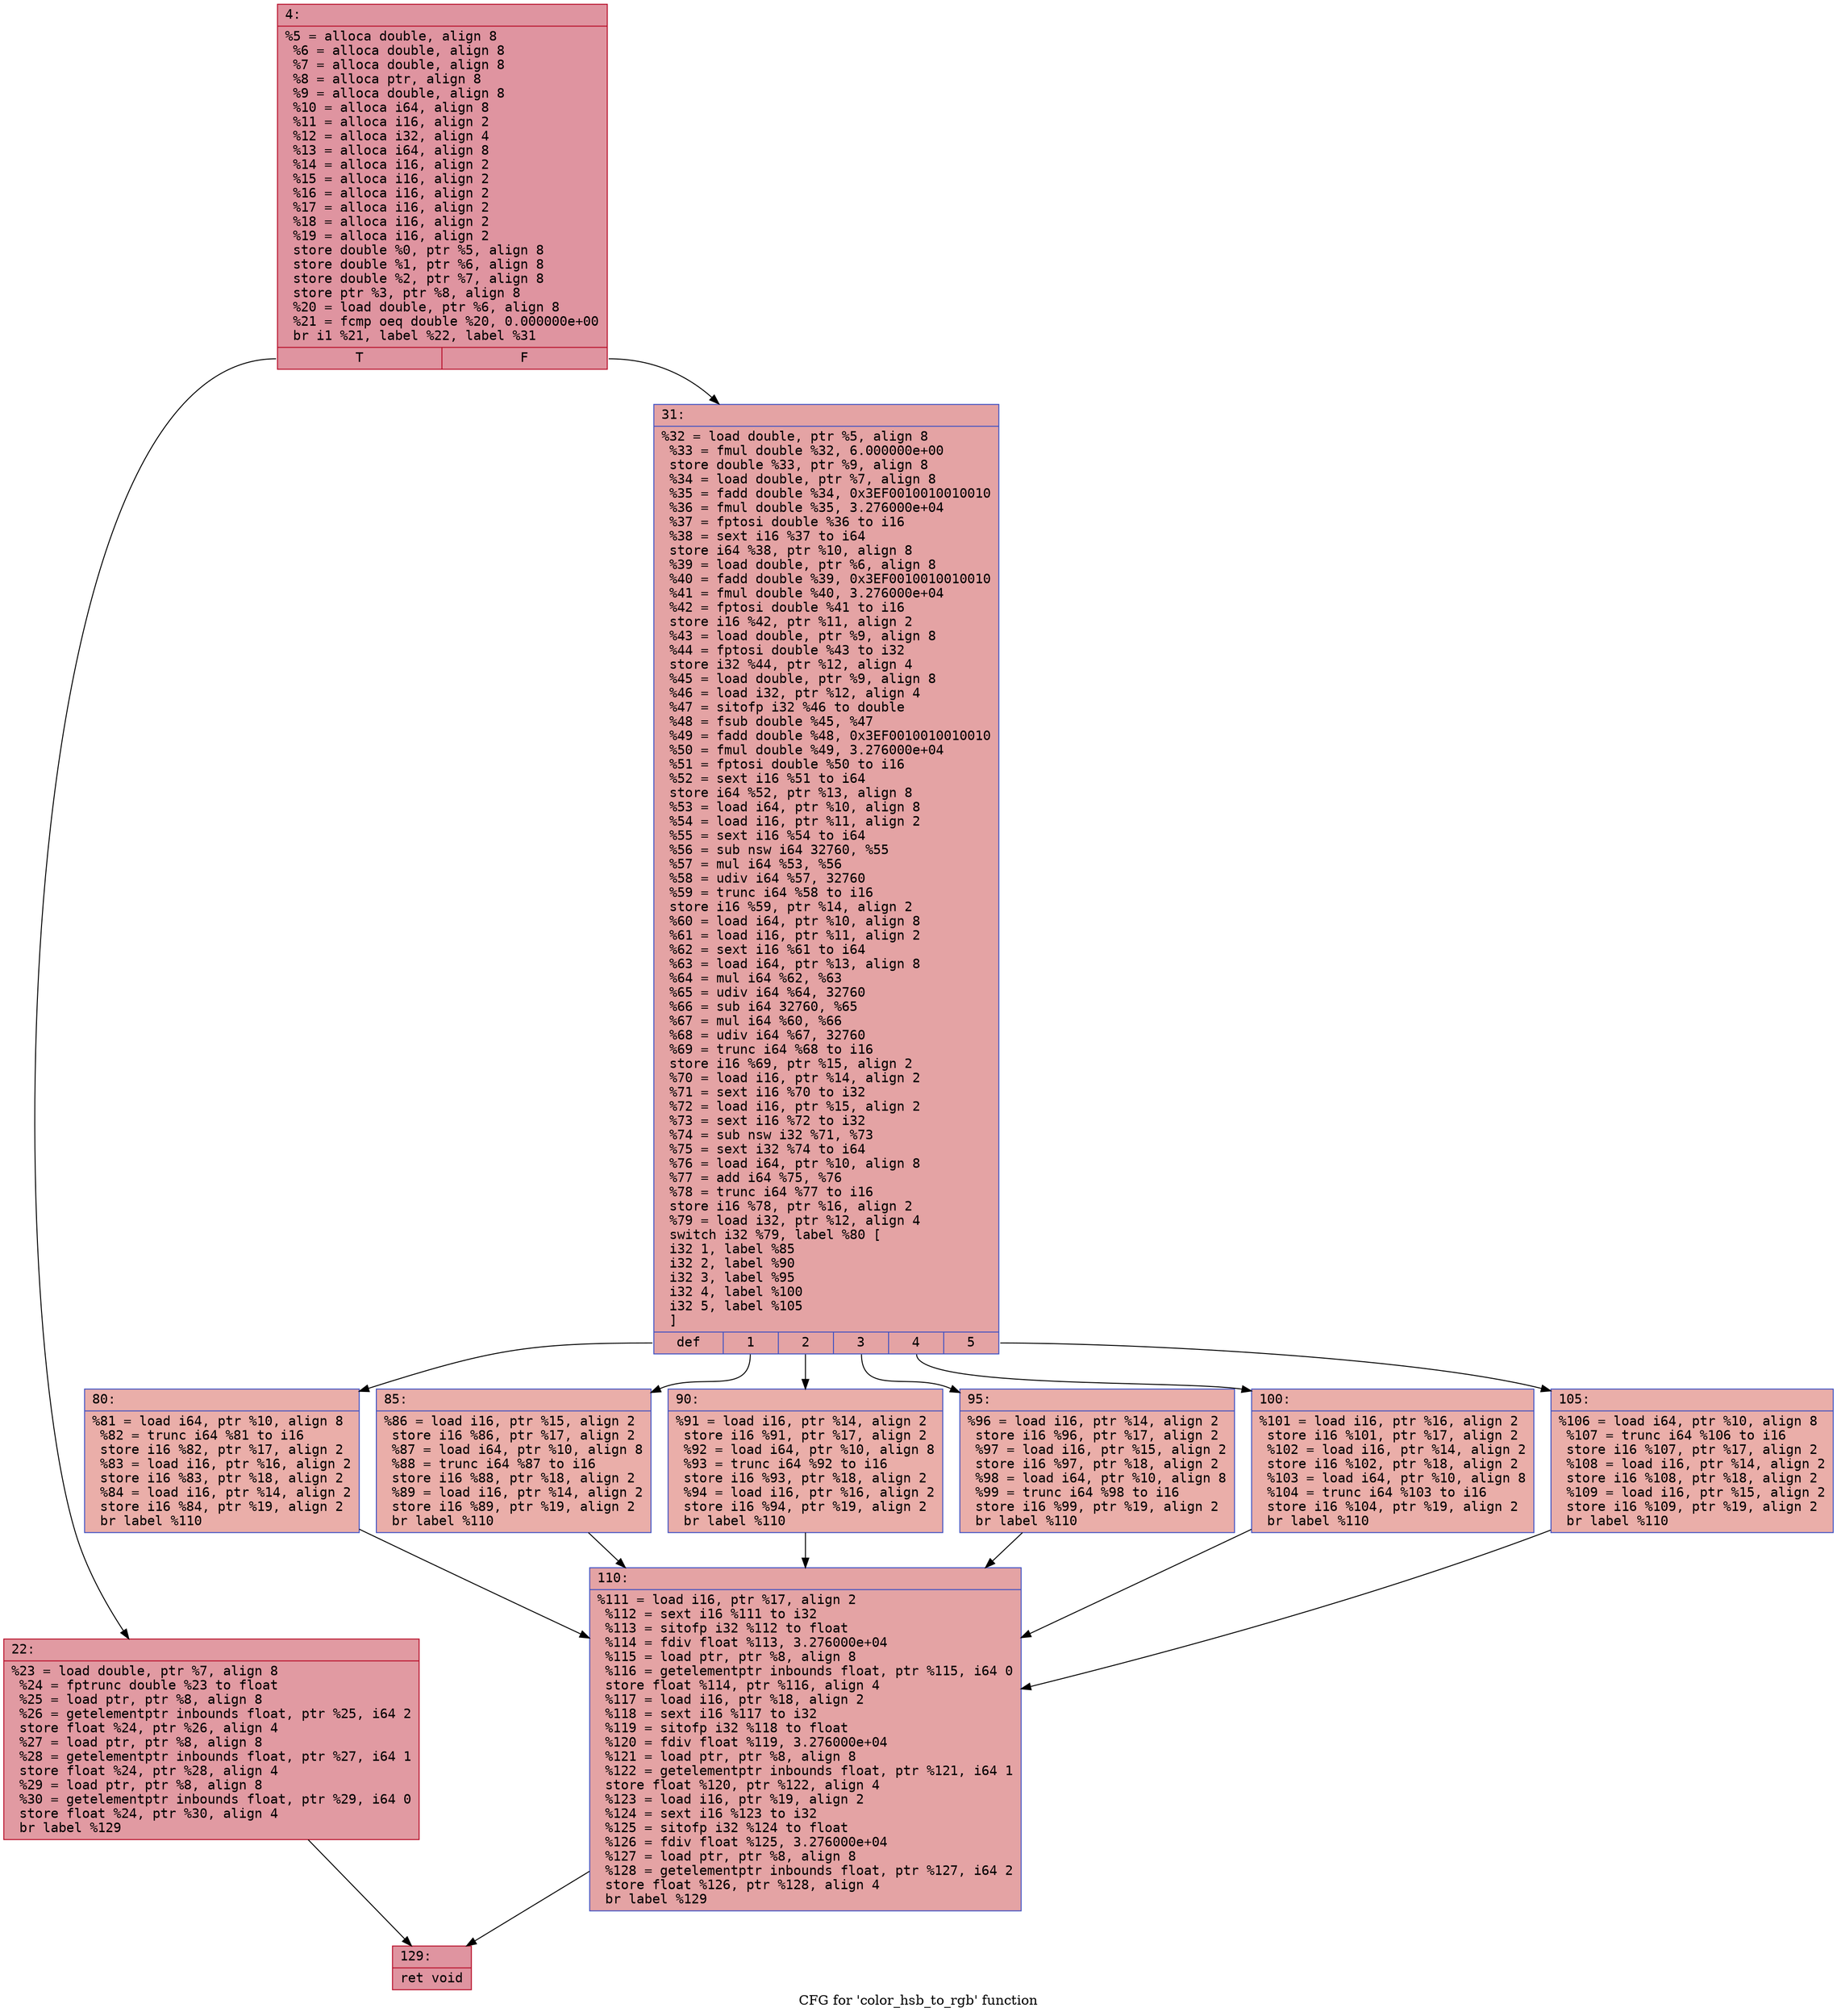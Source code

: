 digraph "CFG for 'color_hsb_to_rgb' function" {
	label="CFG for 'color_hsb_to_rgb' function";

	Node0x600000332580 [shape=record,color="#b70d28ff", style=filled, fillcolor="#b70d2870" fontname="Courier",label="{4:\l|  %5 = alloca double, align 8\l  %6 = alloca double, align 8\l  %7 = alloca double, align 8\l  %8 = alloca ptr, align 8\l  %9 = alloca double, align 8\l  %10 = alloca i64, align 8\l  %11 = alloca i16, align 2\l  %12 = alloca i32, align 4\l  %13 = alloca i64, align 8\l  %14 = alloca i16, align 2\l  %15 = alloca i16, align 2\l  %16 = alloca i16, align 2\l  %17 = alloca i16, align 2\l  %18 = alloca i16, align 2\l  %19 = alloca i16, align 2\l  store double %0, ptr %5, align 8\l  store double %1, ptr %6, align 8\l  store double %2, ptr %7, align 8\l  store ptr %3, ptr %8, align 8\l  %20 = load double, ptr %6, align 8\l  %21 = fcmp oeq double %20, 0.000000e+00\l  br i1 %21, label %22, label %31\l|{<s0>T|<s1>F}}"];
	Node0x600000332580:s0 -> Node0x600000332760[tooltip="4 -> 22\nProbability 62.50%" ];
	Node0x600000332580:s1 -> Node0x6000003327b0[tooltip="4 -> 31\nProbability 37.50%" ];
	Node0x600000332760 [shape=record,color="#b70d28ff", style=filled, fillcolor="#bb1b2c70" fontname="Courier",label="{22:\l|  %23 = load double, ptr %7, align 8\l  %24 = fptrunc double %23 to float\l  %25 = load ptr, ptr %8, align 8\l  %26 = getelementptr inbounds float, ptr %25, i64 2\l  store float %24, ptr %26, align 4\l  %27 = load ptr, ptr %8, align 8\l  %28 = getelementptr inbounds float, ptr %27, i64 1\l  store float %24, ptr %28, align 4\l  %29 = load ptr, ptr %8, align 8\l  %30 = getelementptr inbounds float, ptr %29, i64 0\l  store float %24, ptr %30, align 4\l  br label %129\l}"];
	Node0x600000332760 -> Node0x600000332a30[tooltip="22 -> 129\nProbability 100.00%" ];
	Node0x6000003327b0 [shape=record,color="#3d50c3ff", style=filled, fillcolor="#c32e3170" fontname="Courier",label="{31:\l|  %32 = load double, ptr %5, align 8\l  %33 = fmul double %32, 6.000000e+00\l  store double %33, ptr %9, align 8\l  %34 = load double, ptr %7, align 8\l  %35 = fadd double %34, 0x3EF0010010010010\l  %36 = fmul double %35, 3.276000e+04\l  %37 = fptosi double %36 to i16\l  %38 = sext i16 %37 to i64\l  store i64 %38, ptr %10, align 8\l  %39 = load double, ptr %6, align 8\l  %40 = fadd double %39, 0x3EF0010010010010\l  %41 = fmul double %40, 3.276000e+04\l  %42 = fptosi double %41 to i16\l  store i16 %42, ptr %11, align 2\l  %43 = load double, ptr %9, align 8\l  %44 = fptosi double %43 to i32\l  store i32 %44, ptr %12, align 4\l  %45 = load double, ptr %9, align 8\l  %46 = load i32, ptr %12, align 4\l  %47 = sitofp i32 %46 to double\l  %48 = fsub double %45, %47\l  %49 = fadd double %48, 0x3EF0010010010010\l  %50 = fmul double %49, 3.276000e+04\l  %51 = fptosi double %50 to i16\l  %52 = sext i16 %51 to i64\l  store i64 %52, ptr %13, align 8\l  %53 = load i64, ptr %10, align 8\l  %54 = load i16, ptr %11, align 2\l  %55 = sext i16 %54 to i64\l  %56 = sub nsw i64 32760, %55\l  %57 = mul i64 %53, %56\l  %58 = udiv i64 %57, 32760\l  %59 = trunc i64 %58 to i16\l  store i16 %59, ptr %14, align 2\l  %60 = load i64, ptr %10, align 8\l  %61 = load i16, ptr %11, align 2\l  %62 = sext i16 %61 to i64\l  %63 = load i64, ptr %13, align 8\l  %64 = mul i64 %62, %63\l  %65 = udiv i64 %64, 32760\l  %66 = sub i64 32760, %65\l  %67 = mul i64 %60, %66\l  %68 = udiv i64 %67, 32760\l  %69 = trunc i64 %68 to i16\l  store i16 %69, ptr %15, align 2\l  %70 = load i16, ptr %14, align 2\l  %71 = sext i16 %70 to i32\l  %72 = load i16, ptr %15, align 2\l  %73 = sext i16 %72 to i32\l  %74 = sub nsw i32 %71, %73\l  %75 = sext i32 %74 to i64\l  %76 = load i64, ptr %10, align 8\l  %77 = add i64 %75, %76\l  %78 = trunc i64 %77 to i16\l  store i16 %78, ptr %16, align 2\l  %79 = load i32, ptr %12, align 4\l  switch i32 %79, label %80 [\l    i32 1, label %85\l    i32 2, label %90\l    i32 3, label %95\l    i32 4, label %100\l    i32 5, label %105\l  ]\l|{<s0>def|<s1>1|<s2>2|<s3>3|<s4>4|<s5>5}}"];
	Node0x6000003327b0:s0 -> Node0x600000332800[tooltip="31 -> 80\nProbability 16.67%" ];
	Node0x6000003327b0:s1 -> Node0x600000332850[tooltip="31 -> 85\nProbability 16.67%" ];
	Node0x6000003327b0:s2 -> Node0x6000003328a0[tooltip="31 -> 90\nProbability 16.67%" ];
	Node0x6000003327b0:s3 -> Node0x6000003328f0[tooltip="31 -> 95\nProbability 16.67%" ];
	Node0x6000003327b0:s4 -> Node0x600000332940[tooltip="31 -> 100\nProbability 16.67%" ];
	Node0x6000003327b0:s5 -> Node0x600000332990[tooltip="31 -> 105\nProbability 16.67%" ];
	Node0x600000332800 [shape=record,color="#3d50c3ff", style=filled, fillcolor="#d0473d70" fontname="Courier",label="{80:\l|  %81 = load i64, ptr %10, align 8\l  %82 = trunc i64 %81 to i16\l  store i16 %82, ptr %17, align 2\l  %83 = load i16, ptr %16, align 2\l  store i16 %83, ptr %18, align 2\l  %84 = load i16, ptr %14, align 2\l  store i16 %84, ptr %19, align 2\l  br label %110\l}"];
	Node0x600000332800 -> Node0x6000003329e0[tooltip="80 -> 110\nProbability 100.00%" ];
	Node0x600000332850 [shape=record,color="#3d50c3ff", style=filled, fillcolor="#d0473d70" fontname="Courier",label="{85:\l|  %86 = load i16, ptr %15, align 2\l  store i16 %86, ptr %17, align 2\l  %87 = load i64, ptr %10, align 8\l  %88 = trunc i64 %87 to i16\l  store i16 %88, ptr %18, align 2\l  %89 = load i16, ptr %14, align 2\l  store i16 %89, ptr %19, align 2\l  br label %110\l}"];
	Node0x600000332850 -> Node0x6000003329e0[tooltip="85 -> 110\nProbability 100.00%" ];
	Node0x6000003328a0 [shape=record,color="#3d50c3ff", style=filled, fillcolor="#d0473d70" fontname="Courier",label="{90:\l|  %91 = load i16, ptr %14, align 2\l  store i16 %91, ptr %17, align 2\l  %92 = load i64, ptr %10, align 8\l  %93 = trunc i64 %92 to i16\l  store i16 %93, ptr %18, align 2\l  %94 = load i16, ptr %16, align 2\l  store i16 %94, ptr %19, align 2\l  br label %110\l}"];
	Node0x6000003328a0 -> Node0x6000003329e0[tooltip="90 -> 110\nProbability 100.00%" ];
	Node0x6000003328f0 [shape=record,color="#3d50c3ff", style=filled, fillcolor="#d0473d70" fontname="Courier",label="{95:\l|  %96 = load i16, ptr %14, align 2\l  store i16 %96, ptr %17, align 2\l  %97 = load i16, ptr %15, align 2\l  store i16 %97, ptr %18, align 2\l  %98 = load i64, ptr %10, align 8\l  %99 = trunc i64 %98 to i16\l  store i16 %99, ptr %19, align 2\l  br label %110\l}"];
	Node0x6000003328f0 -> Node0x6000003329e0[tooltip="95 -> 110\nProbability 100.00%" ];
	Node0x600000332940 [shape=record,color="#3d50c3ff", style=filled, fillcolor="#d0473d70" fontname="Courier",label="{100:\l|  %101 = load i16, ptr %16, align 2\l  store i16 %101, ptr %17, align 2\l  %102 = load i16, ptr %14, align 2\l  store i16 %102, ptr %18, align 2\l  %103 = load i64, ptr %10, align 8\l  %104 = trunc i64 %103 to i16\l  store i16 %104, ptr %19, align 2\l  br label %110\l}"];
	Node0x600000332940 -> Node0x6000003329e0[tooltip="100 -> 110\nProbability 100.00%" ];
	Node0x600000332990 [shape=record,color="#3d50c3ff", style=filled, fillcolor="#d0473d70" fontname="Courier",label="{105:\l|  %106 = load i64, ptr %10, align 8\l  %107 = trunc i64 %106 to i16\l  store i16 %107, ptr %17, align 2\l  %108 = load i16, ptr %14, align 2\l  store i16 %108, ptr %18, align 2\l  %109 = load i16, ptr %15, align 2\l  store i16 %109, ptr %19, align 2\l  br label %110\l}"];
	Node0x600000332990 -> Node0x6000003329e0[tooltip="105 -> 110\nProbability 100.00%" ];
	Node0x6000003329e0 [shape=record,color="#3d50c3ff", style=filled, fillcolor="#c32e3170" fontname="Courier",label="{110:\l|  %111 = load i16, ptr %17, align 2\l  %112 = sext i16 %111 to i32\l  %113 = sitofp i32 %112 to float\l  %114 = fdiv float %113, 3.276000e+04\l  %115 = load ptr, ptr %8, align 8\l  %116 = getelementptr inbounds float, ptr %115, i64 0\l  store float %114, ptr %116, align 4\l  %117 = load i16, ptr %18, align 2\l  %118 = sext i16 %117 to i32\l  %119 = sitofp i32 %118 to float\l  %120 = fdiv float %119, 3.276000e+04\l  %121 = load ptr, ptr %8, align 8\l  %122 = getelementptr inbounds float, ptr %121, i64 1\l  store float %120, ptr %122, align 4\l  %123 = load i16, ptr %19, align 2\l  %124 = sext i16 %123 to i32\l  %125 = sitofp i32 %124 to float\l  %126 = fdiv float %125, 3.276000e+04\l  %127 = load ptr, ptr %8, align 8\l  %128 = getelementptr inbounds float, ptr %127, i64 2\l  store float %126, ptr %128, align 4\l  br label %129\l}"];
	Node0x6000003329e0 -> Node0x600000332a30[tooltip="110 -> 129\nProbability 100.00%" ];
	Node0x600000332a30 [shape=record,color="#b70d28ff", style=filled, fillcolor="#b70d2870" fontname="Courier",label="{129:\l|  ret void\l}"];
}
